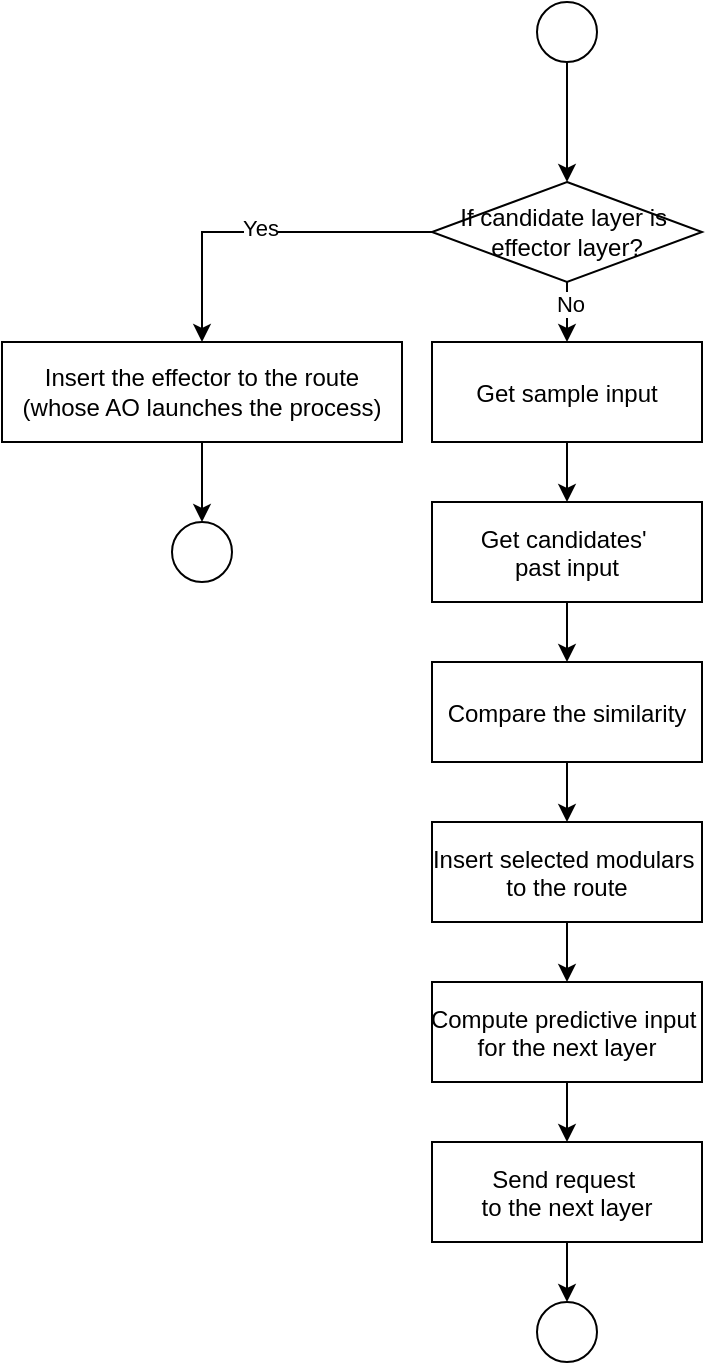 <mxfile version="25.0.1">
  <diagram name="Page-1" id="cmwPlCmycbIWN_uuMrKl">
    <mxGraphModel dx="2406" dy="1951" grid="1" gridSize="10" guides="1" tooltips="1" connect="1" arrows="1" fold="1" page="1" pageScale="1" pageWidth="850" pageHeight="1100" math="0" shadow="0">
      <root>
        <mxCell id="0" />
        <mxCell id="1" parent="0" />
        <mxCell id="0NKoQpCzWq8_N1xhZcgV-46" value="" style="edgeStyle=orthogonalEdgeStyle;rounded=0;orthogonalLoop=1;jettySize=auto;html=1;" edge="1" parent="1" source="0NKoQpCzWq8_N1xhZcgV-2" target="0NKoQpCzWq8_N1xhZcgV-15">
          <mxGeometry relative="1" as="geometry" />
        </mxCell>
        <mxCell id="0NKoQpCzWq8_N1xhZcgV-2" value="Get sample input" style="" vertex="1" parent="1">
          <mxGeometry x="-55" y="-220" width="135" height="50" as="geometry" />
        </mxCell>
        <mxCell id="0NKoQpCzWq8_N1xhZcgV-4" value="" style="edgeStyle=orthogonalEdgeStyle;rounded=0;orthogonalLoop=1;jettySize=auto;html=1;" edge="1" parent="1" source="0NKoQpCzWq8_N1xhZcgV-5" target="0NKoQpCzWq8_N1xhZcgV-8">
          <mxGeometry relative="1" as="geometry" />
        </mxCell>
        <mxCell id="0NKoQpCzWq8_N1xhZcgV-5" value="Compare the similarity" style="" vertex="1" parent="1">
          <mxGeometry x="-55" y="-60" width="135" height="50" as="geometry" />
        </mxCell>
        <mxCell id="0NKoQpCzWq8_N1xhZcgV-6" value="" style="edgeStyle=orthogonalEdgeStyle;rounded=0;orthogonalLoop=1;jettySize=auto;html=1;" edge="1" parent="1" source="0NKoQpCzWq8_N1xhZcgV-8" target="0NKoQpCzWq8_N1xhZcgV-13">
          <mxGeometry relative="1" as="geometry" />
        </mxCell>
        <mxCell id="0NKoQpCzWq8_N1xhZcgV-8" value="Insert selected modulars &#xa;to the route" style="" vertex="1" parent="1">
          <mxGeometry x="-55" y="20" width="135" height="50" as="geometry" />
        </mxCell>
        <mxCell id="0NKoQpCzWq8_N1xhZcgV-45" value="" style="edgeStyle=orthogonalEdgeStyle;rounded=0;orthogonalLoop=1;jettySize=auto;html=1;" edge="1" parent="1" source="0NKoQpCzWq8_N1xhZcgV-10" target="0NKoQpCzWq8_N1xhZcgV-33">
          <mxGeometry relative="1" as="geometry" />
        </mxCell>
        <mxCell id="0NKoQpCzWq8_N1xhZcgV-10" value="" style="ellipse;whiteSpace=wrap;html=1;aspect=fixed;" vertex="1" parent="1">
          <mxGeometry x="-2.5" y="-390" width="30" height="30" as="geometry" />
        </mxCell>
        <mxCell id="0NKoQpCzWq8_N1xhZcgV-11" value="" style="ellipse;whiteSpace=wrap;html=1;aspect=fixed;" vertex="1" parent="1">
          <mxGeometry x="-2.5" y="260" width="30" height="30" as="geometry" />
        </mxCell>
        <mxCell id="0NKoQpCzWq8_N1xhZcgV-43" value="" style="edgeStyle=orthogonalEdgeStyle;rounded=0;orthogonalLoop=1;jettySize=auto;html=1;" edge="1" parent="1" source="0NKoQpCzWq8_N1xhZcgV-13" target="0NKoQpCzWq8_N1xhZcgV-41">
          <mxGeometry relative="1" as="geometry" />
        </mxCell>
        <mxCell id="0NKoQpCzWq8_N1xhZcgV-13" value="Compute predictive input &#xa;for the next layer" style="" vertex="1" parent="1">
          <mxGeometry x="-55" y="100" width="135" height="50" as="geometry" />
        </mxCell>
        <mxCell id="0NKoQpCzWq8_N1xhZcgV-14" value="" style="edgeStyle=orthogonalEdgeStyle;rounded=0;orthogonalLoop=1;jettySize=auto;html=1;" edge="1" parent="1" source="0NKoQpCzWq8_N1xhZcgV-15" target="0NKoQpCzWq8_N1xhZcgV-5">
          <mxGeometry relative="1" as="geometry" />
        </mxCell>
        <mxCell id="0NKoQpCzWq8_N1xhZcgV-15" value="Get candidates&#39; &#xa;past input" style="" vertex="1" parent="1">
          <mxGeometry x="-55" y="-140" width="135" height="50" as="geometry" />
        </mxCell>
        <mxCell id="0NKoQpCzWq8_N1xhZcgV-35" value="" style="edgeStyle=orthogonalEdgeStyle;rounded=0;orthogonalLoop=1;jettySize=auto;html=1;" edge="1" parent="1" source="0NKoQpCzWq8_N1xhZcgV-33" target="0NKoQpCzWq8_N1xhZcgV-34">
          <mxGeometry relative="1" as="geometry" />
        </mxCell>
        <mxCell id="0NKoQpCzWq8_N1xhZcgV-36" value="Yes" style="edgeLabel;html=1;align=center;verticalAlign=middle;resizable=0;points=[];" vertex="1" connectable="0" parent="0NKoQpCzWq8_N1xhZcgV-35">
          <mxGeometry x="0.01" y="-2" relative="1" as="geometry">
            <mxPoint as="offset" />
          </mxGeometry>
        </mxCell>
        <mxCell id="0NKoQpCzWq8_N1xhZcgV-39" value="" style="edgeStyle=orthogonalEdgeStyle;rounded=0;orthogonalLoop=1;jettySize=auto;html=1;" edge="1" parent="1" source="0NKoQpCzWq8_N1xhZcgV-33" target="0NKoQpCzWq8_N1xhZcgV-2">
          <mxGeometry relative="1" as="geometry" />
        </mxCell>
        <mxCell id="0NKoQpCzWq8_N1xhZcgV-40" value="No" style="edgeLabel;html=1;align=center;verticalAlign=middle;resizable=0;points=[];" vertex="1" connectable="0" parent="0NKoQpCzWq8_N1xhZcgV-39">
          <mxGeometry x="0.216" y="1" relative="1" as="geometry">
            <mxPoint as="offset" />
          </mxGeometry>
        </mxCell>
        <mxCell id="0NKoQpCzWq8_N1xhZcgV-33" value="If candidate layer is&amp;nbsp;&lt;div&gt;effector layer?&lt;/div&gt;" style="rhombus;whiteSpace=wrap;html=1;" vertex="1" parent="1">
          <mxGeometry x="-55" y="-300" width="135" height="50" as="geometry" />
        </mxCell>
        <mxCell id="0NKoQpCzWq8_N1xhZcgV-38" value="" style="edgeStyle=orthogonalEdgeStyle;rounded=0;orthogonalLoop=1;jettySize=auto;html=1;" edge="1" parent="1" source="0NKoQpCzWq8_N1xhZcgV-34" target="0NKoQpCzWq8_N1xhZcgV-37">
          <mxGeometry relative="1" as="geometry" />
        </mxCell>
        <mxCell id="0NKoQpCzWq8_N1xhZcgV-34" value="Insert the effector to the route&lt;div&gt;(whose AO launches the process)&lt;/div&gt;" style="whiteSpace=wrap;html=1;" vertex="1" parent="1">
          <mxGeometry x="-270" y="-220" width="200" height="50" as="geometry" />
        </mxCell>
        <mxCell id="0NKoQpCzWq8_N1xhZcgV-37" value="" style="ellipse;whiteSpace=wrap;html=1;aspect=fixed;" vertex="1" parent="1">
          <mxGeometry x="-185" y="-130" width="30" height="30" as="geometry" />
        </mxCell>
        <mxCell id="0NKoQpCzWq8_N1xhZcgV-44" value="" style="edgeStyle=orthogonalEdgeStyle;rounded=0;orthogonalLoop=1;jettySize=auto;html=1;" edge="1" parent="1" source="0NKoQpCzWq8_N1xhZcgV-41" target="0NKoQpCzWq8_N1xhZcgV-11">
          <mxGeometry relative="1" as="geometry" />
        </mxCell>
        <mxCell id="0NKoQpCzWq8_N1xhZcgV-41" value="Send request &#xa;to the next layer" style="" vertex="1" parent="1">
          <mxGeometry x="-55" y="180" width="135" height="50" as="geometry" />
        </mxCell>
      </root>
    </mxGraphModel>
  </diagram>
</mxfile>
